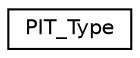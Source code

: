 digraph "Graphical Class Hierarchy"
{
 // LATEX_PDF_SIZE
  edge [fontname="Helvetica",fontsize="10",labelfontname="Helvetica",labelfontsize="10"];
  node [fontname="Helvetica",fontsize="10",shape=record];
  rankdir="LR";
  Node0 [label="PIT_Type",height=0.2,width=0.4,color="black", fillcolor="white", style="filled",URL="$struct_p_i_t___type.html",tooltip=" "];
}
